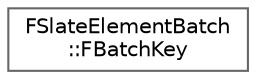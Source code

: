 digraph "Graphical Class Hierarchy"
{
 // INTERACTIVE_SVG=YES
 // LATEX_PDF_SIZE
  bgcolor="transparent";
  edge [fontname=Helvetica,fontsize=10,labelfontname=Helvetica,labelfontsize=10];
  node [fontname=Helvetica,fontsize=10,shape=box,height=0.2,width=0.4];
  rankdir="LR";
  Node0 [id="Node000000",label="FSlateElementBatch\l::FBatchKey",height=0.2,width=0.4,color="grey40", fillcolor="white", style="filled",URL="$d7/d87/structFSlateElementBatch_1_1FBatchKey.html",tooltip=" "];
}
